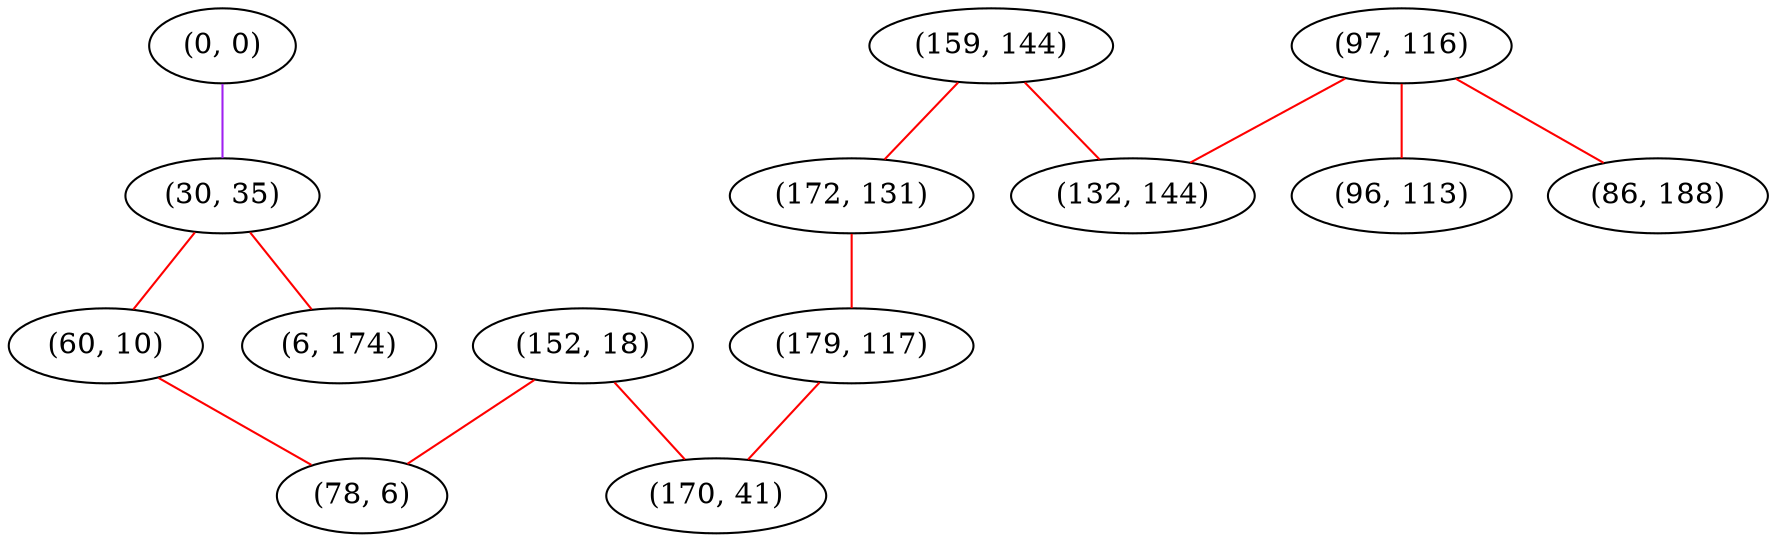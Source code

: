 graph "" {
"(0, 0)";
"(97, 116)";
"(152, 18)";
"(30, 35)";
"(60, 10)";
"(159, 144)";
"(78, 6)";
"(96, 113)";
"(132, 144)";
"(172, 131)";
"(86, 188)";
"(179, 117)";
"(170, 41)";
"(6, 174)";
"(0, 0)" -- "(30, 35)"  [color=purple, key=0, weight=4];
"(97, 116)" -- "(96, 113)"  [color=red, key=0, weight=1];
"(97, 116)" -- "(86, 188)"  [color=red, key=0, weight=1];
"(97, 116)" -- "(132, 144)"  [color=red, key=0, weight=1];
"(152, 18)" -- "(170, 41)"  [color=red, key=0, weight=1];
"(152, 18)" -- "(78, 6)"  [color=red, key=0, weight=1];
"(30, 35)" -- "(60, 10)"  [color=red, key=0, weight=1];
"(30, 35)" -- "(6, 174)"  [color=red, key=0, weight=1];
"(60, 10)" -- "(78, 6)"  [color=red, key=0, weight=1];
"(159, 144)" -- "(172, 131)"  [color=red, key=0, weight=1];
"(159, 144)" -- "(132, 144)"  [color=red, key=0, weight=1];
"(172, 131)" -- "(179, 117)"  [color=red, key=0, weight=1];
"(179, 117)" -- "(170, 41)"  [color=red, key=0, weight=1];
}
